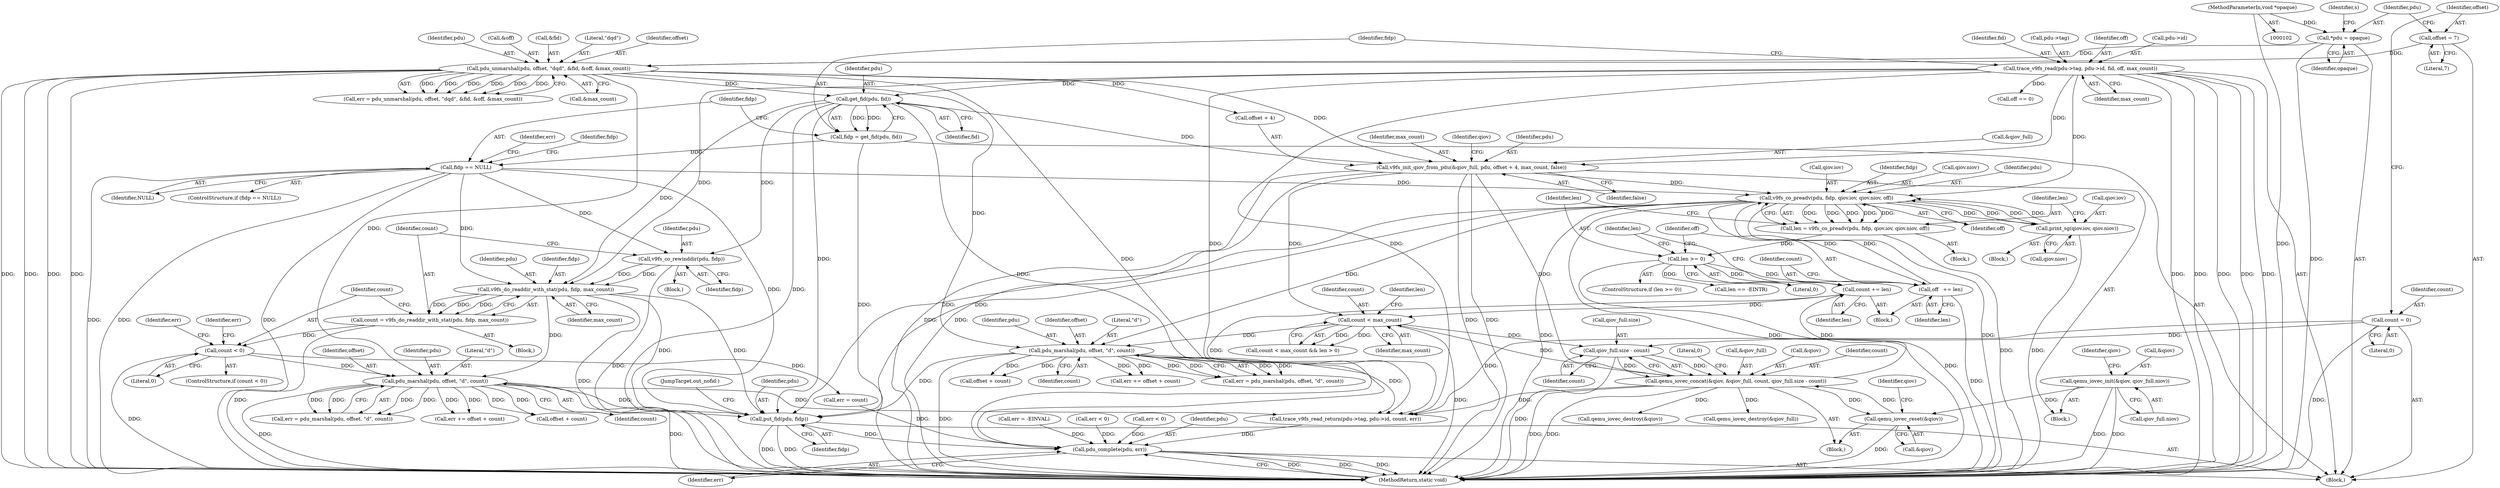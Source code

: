 digraph "0_qemu_e95c9a493a5a8d6f969e86c9f19f80ffe6587e19@pointer" {
"1000373" [label="(Call,put_fid(pdu, fidp))"];
"1000206" [label="(Call,pdu_marshal(pdu, offset, \"d\", count))"];
"1000191" [label="(Call,v9fs_do_readdir_with_stat(pdu, fidp, max_count))"];
"1000186" [label="(Call,v9fs_co_rewinddir(pdu, fidp))"];
"1000161" [label="(Call,get_fid(pdu, fid))"];
"1000133" [label="(Call,pdu_unmarshal(pdu, offset, \"dqd\", &fid, &off, &max_count))"];
"1000122" [label="(Call,*pdu = opaque)"];
"1000103" [label="(MethodParameterIn,void *opaque)"];
"1000116" [label="(Call,offset = 7)"];
"1000149" [label="(Call,trace_v9fs_read(pdu->tag, pdu->id, fid, off, max_count))"];
"1000165" [label="(Call,fidp == NULL)"];
"1000159" [label="(Call,fidp = get_fid(pdu, fid))"];
"1000196" [label="(Call,count < 0)"];
"1000189" [label="(Call,count = v9fs_do_readdir_with_stat(pdu, fidp, max_count))"];
"1000326" [label="(Call,pdu_marshal(pdu, offset, \"d\", count))"];
"1000278" [label="(Call,v9fs_co_preadv(pdu, fidp, qiov.iov, qiov.niov, off))"];
"1000233" [label="(Call,v9fs_init_qiov_from_pdu(&qiov_full, pdu, offset + 4, max_count, false))"];
"1000267" [label="(Call,print_sg(qiov.iov, qiov.niov))"];
"1000293" [label="(Call,off   += len)"];
"1000289" [label="(Call,len >= 0)"];
"1000276" [label="(Call,len = v9fs_co_preadv(pdu, fidp, qiov.iov, qiov.niov, off))"];
"1000318" [label="(Call,count < max_count)"];
"1000253" [label="(Call,qemu_iovec_concat(&qiov, &qiov_full, count, qiov_full.size - count))"];
"1000250" [label="(Call,qemu_iovec_reset(&qiov))"];
"1000242" [label="(Call,qemu_iovec_init(&qiov, qiov_full.niov))"];
"1000259" [label="(Call,qiov_full.size - count)"];
"1000112" [label="(Call,count = 0)"];
"1000296" [label="(Call,count += len)"];
"1000377" [label="(Call,pdu_complete(pdu, err))"];
"1000258" [label="(Identifier,count)"];
"1000251" [label="(Call,&qiov)"];
"1000170" [label="(Identifier,err)"];
"1000136" [label="(Literal,\"dqd\")"];
"1000139" [label="(Call,&off)"];
"1000192" [label="(Identifier,pdu)"];
"1000189" [label="(Call,count = v9fs_do_readdir_with_stat(pdu, fidp, max_count))"];
"1000249" [label="(Block,)"];
"1000260" [label="(Call,qiov_full.size)"];
"1000103" [label="(MethodParameterIn,void *opaque)"];
"1000298" [label="(Identifier,len)"];
"1000378" [label="(Identifier,pdu)"];
"1000290" [label="(Identifier,len)"];
"1000169" [label="(Call,err = -EINVAL)"];
"1000376" [label="(JumpTarget,out_nofid:)"];
"1000212" [label="(Call,err < 0)"];
"1000122" [label="(Call,*pdu = opaque)"];
"1000296" [label="(Call,count += len)"];
"1000326" [label="(Call,pdu_marshal(pdu, offset, \"d\", count))"];
"1000114" [label="(Literal,0)"];
"1000135" [label="(Identifier,offset)"];
"1000124" [label="(Identifier,opaque)"];
"1000263" [label="(Identifier,count)"];
"1000201" [label="(Identifier,err)"];
"1000163" [label="(Identifier,fid)"];
"1000164" [label="(ControlStructure,if (fidp == NULL))"];
"1000266" [label="(Block,)"];
"1000186" [label="(Call,v9fs_co_rewinddir(pdu, fidp))"];
"1000250" [label="(Call,qemu_iovec_reset(&qiov))"];
"1000380" [label="(MethodReturn,static void)"];
"1000162" [label="(Identifier,pdu)"];
"1000182" [label="(Call,off == 0)"];
"1000300" [label="(Call,len == -EINTR)"];
"1000209" [label="(Literal,\"d\")"];
"1000229" [label="(Block,)"];
"1000195" [label="(ControlStructure,if (count < 0))"];
"1000206" [label="(Call,pdu_marshal(pdu, offset, \"d\", count))"];
"1000319" [label="(Identifier,count)"];
"1000208" [label="(Identifier,offset)"];
"1000141" [label="(Call,&max_count)"];
"1000295" [label="(Identifier,len)"];
"1000134" [label="(Identifier,pdu)"];
"1000198" [label="(Literal,0)"];
"1000244" [label="(Identifier,qiov)"];
"1000252" [label="(Identifier,qiov)"];
"1000363" [label="(Call,trace_v9fs_read_return(pdu->tag, pdu->id, count, err))"];
"1000330" [label="(Identifier,count)"];
"1000291" [label="(Literal,0)"];
"1000116" [label="(Call,offset = 7)"];
"1000276" [label="(Call,len = v9fs_co_preadv(pdu, fidp, qiov.iov, qiov.niov, off))"];
"1000271" [label="(Call,qiov.niov)"];
"1000255" [label="(Identifier,qiov)"];
"1000322" [label="(Identifier,len)"];
"1000243" [label="(Call,&qiov)"];
"1000153" [label="(Call,pdu->id)"];
"1000149" [label="(Call,trace_v9fs_read(pdu->tag, pdu->id, fid, off, max_count))"];
"1000196" [label="(Call,count < 0)"];
"1000160" [label="(Identifier,fidp)"];
"1000185" [label="(Block,)"];
"1000280" [label="(Identifier,fidp)"];
"1000245" [label="(Call,qiov_full.niov)"];
"1000158" [label="(Identifier,max_count)"];
"1000293" [label="(Call,off   += len)"];
"1000166" [label="(Identifier,fidp)"];
"1000253" [label="(Call,qemu_iovec_concat(&qiov, &qiov_full, count, qiov_full.size - count))"];
"1000131" [label="(Call,err = pdu_unmarshal(pdu, offset, \"dqd\", &fid, &off, &max_count))"];
"1000191" [label="(Call,v9fs_do_readdir_with_stat(pdu, fidp, max_count))"];
"1000219" [label="(Call,offset + count)"];
"1000379" [label="(Identifier,err)"];
"1000375" [label="(Identifier,fidp)"];
"1000194" [label="(Identifier,max_count)"];
"1000137" [label="(Call,&fid)"];
"1000161" [label="(Call,get_fid(pdu, fid))"];
"1000317" [label="(Call,count < max_count && len > 0)"];
"1000177" [label="(Identifier,fidp)"];
"1000236" [label="(Identifier,pdu)"];
"1000117" [label="(Identifier,offset)"];
"1000159" [label="(Call,fidp = get_fid(pdu, fid))"];
"1000167" [label="(Identifier,NULL)"];
"1000190" [label="(Identifier,count)"];
"1000237" [label="(Call,offset + 4)"];
"1000113" [label="(Identifier,count)"];
"1000265" [label="(Literal,0)"];
"1000112" [label="(Call,count = 0)"];
"1000187" [label="(Identifier,pdu)"];
"1000278" [label="(Call,v9fs_co_preadv(pdu, fidp, qiov.iov, qiov.niov, off))"];
"1000127" [label="(Identifier,s)"];
"1000188" [label="(Identifier,fidp)"];
"1000204" [label="(Call,err = pdu_marshal(pdu, offset, \"d\", count))"];
"1000210" [label="(Identifier,count)"];
"1000328" [label="(Identifier,offset)"];
"1000256" [label="(Call,&qiov_full)"];
"1000118" [label="(Literal,7)"];
"1000156" [label="(Identifier,fid)"];
"1000289" [label="(Call,len >= 0)"];
"1000242" [label="(Call,qemu_iovec_init(&qiov, qiov_full.niov))"];
"1000294" [label="(Identifier,off)"];
"1000297" [label="(Identifier,count)"];
"1000234" [label="(Call,&qiov_full)"];
"1000292" [label="(Block,)"];
"1000287" [label="(Identifier,off)"];
"1000207" [label="(Identifier,pdu)"];
"1000150" [label="(Call,pdu->tag)"];
"1000157" [label="(Identifier,off)"];
"1000205" [label="(Identifier,err)"];
"1000343" [label="(Call,qemu_iovec_destroy(&qiov))"];
"1000284" [label="(Call,qiov.niov)"];
"1000324" [label="(Call,err = pdu_marshal(pdu, offset, \"d\", count))"];
"1000104" [label="(Block,)"];
"1000133" [label="(Call,pdu_unmarshal(pdu, offset, \"dqd\", &fid, &off, &max_count))"];
"1000339" [label="(Call,offset + count)"];
"1000233" [label="(Call,v9fs_init_qiov_from_pdu(&qiov_full, pdu, offset + 4, max_count, false))"];
"1000267" [label="(Call,print_sg(qiov.iov, qiov.niov))"];
"1000279" [label="(Identifier,pdu)"];
"1000320" [label="(Identifier,max_count)"];
"1000240" [label="(Identifier,max_count)"];
"1000288" [label="(ControlStructure,if (len >= 0))"];
"1000318" [label="(Call,count < max_count)"];
"1000217" [label="(Call,err += offset + count)"];
"1000144" [label="(Call,err < 0)"];
"1000268" [label="(Call,qiov.iov)"];
"1000275" [label="(Block,)"];
"1000346" [label="(Call,qemu_iovec_destroy(&qiov_full))"];
"1000197" [label="(Identifier,count)"];
"1000329" [label="(Literal,\"d\")"];
"1000259" [label="(Call,qiov_full.size - count)"];
"1000254" [label="(Call,&qiov)"];
"1000165" [label="(Call,fidp == NULL)"];
"1000277" [label="(Identifier,len)"];
"1000281" [label="(Call,qiov.iov)"];
"1000241" [label="(Identifier,false)"];
"1000200" [label="(Call,err = count)"];
"1000301" [label="(Identifier,len)"];
"1000377" [label="(Call,pdu_complete(pdu, err))"];
"1000337" [label="(Call,err += offset + count)"];
"1000374" [label="(Identifier,pdu)"];
"1000123" [label="(Identifier,pdu)"];
"1000373" [label="(Call,put_fid(pdu, fidp))"];
"1000180" [label="(Block,)"];
"1000193" [label="(Identifier,fidp)"];
"1000327" [label="(Identifier,pdu)"];
"1000373" -> "1000104"  [label="AST: "];
"1000373" -> "1000375"  [label="CFG: "];
"1000374" -> "1000373"  [label="AST: "];
"1000375" -> "1000373"  [label="AST: "];
"1000376" -> "1000373"  [label="CFG: "];
"1000373" -> "1000380"  [label="DDG: "];
"1000373" -> "1000380"  [label="DDG: "];
"1000206" -> "1000373"  [label="DDG: "];
"1000326" -> "1000373"  [label="DDG: "];
"1000161" -> "1000373"  [label="DDG: "];
"1000278" -> "1000373"  [label="DDG: "];
"1000278" -> "1000373"  [label="DDG: "];
"1000191" -> "1000373"  [label="DDG: "];
"1000191" -> "1000373"  [label="DDG: "];
"1000165" -> "1000373"  [label="DDG: "];
"1000373" -> "1000377"  [label="DDG: "];
"1000206" -> "1000204"  [label="AST: "];
"1000206" -> "1000210"  [label="CFG: "];
"1000207" -> "1000206"  [label="AST: "];
"1000208" -> "1000206"  [label="AST: "];
"1000209" -> "1000206"  [label="AST: "];
"1000210" -> "1000206"  [label="AST: "];
"1000204" -> "1000206"  [label="CFG: "];
"1000206" -> "1000380"  [label="DDG: "];
"1000206" -> "1000380"  [label="DDG: "];
"1000206" -> "1000204"  [label="DDG: "];
"1000206" -> "1000204"  [label="DDG: "];
"1000206" -> "1000204"  [label="DDG: "];
"1000206" -> "1000204"  [label="DDG: "];
"1000191" -> "1000206"  [label="DDG: "];
"1000133" -> "1000206"  [label="DDG: "];
"1000196" -> "1000206"  [label="DDG: "];
"1000206" -> "1000217"  [label="DDG: "];
"1000206" -> "1000217"  [label="DDG: "];
"1000206" -> "1000219"  [label="DDG: "];
"1000206" -> "1000219"  [label="DDG: "];
"1000206" -> "1000363"  [label="DDG: "];
"1000191" -> "1000189"  [label="AST: "];
"1000191" -> "1000194"  [label="CFG: "];
"1000192" -> "1000191"  [label="AST: "];
"1000193" -> "1000191"  [label="AST: "];
"1000194" -> "1000191"  [label="AST: "];
"1000189" -> "1000191"  [label="CFG: "];
"1000191" -> "1000380"  [label="DDG: "];
"1000191" -> "1000189"  [label="DDG: "];
"1000191" -> "1000189"  [label="DDG: "];
"1000191" -> "1000189"  [label="DDG: "];
"1000186" -> "1000191"  [label="DDG: "];
"1000186" -> "1000191"  [label="DDG: "];
"1000161" -> "1000191"  [label="DDG: "];
"1000165" -> "1000191"  [label="DDG: "];
"1000149" -> "1000191"  [label="DDG: "];
"1000186" -> "1000185"  [label="AST: "];
"1000186" -> "1000188"  [label="CFG: "];
"1000187" -> "1000186"  [label="AST: "];
"1000188" -> "1000186"  [label="AST: "];
"1000190" -> "1000186"  [label="CFG: "];
"1000186" -> "1000380"  [label="DDG: "];
"1000161" -> "1000186"  [label="DDG: "];
"1000165" -> "1000186"  [label="DDG: "];
"1000161" -> "1000159"  [label="AST: "];
"1000161" -> "1000163"  [label="CFG: "];
"1000162" -> "1000161"  [label="AST: "];
"1000163" -> "1000161"  [label="AST: "];
"1000159" -> "1000161"  [label="CFG: "];
"1000161" -> "1000380"  [label="DDG: "];
"1000161" -> "1000159"  [label="DDG: "];
"1000161" -> "1000159"  [label="DDG: "];
"1000133" -> "1000161"  [label="DDG: "];
"1000149" -> "1000161"  [label="DDG: "];
"1000161" -> "1000233"  [label="DDG: "];
"1000161" -> "1000377"  [label="DDG: "];
"1000133" -> "1000131"  [label="AST: "];
"1000133" -> "1000141"  [label="CFG: "];
"1000134" -> "1000133"  [label="AST: "];
"1000135" -> "1000133"  [label="AST: "];
"1000136" -> "1000133"  [label="AST: "];
"1000137" -> "1000133"  [label="AST: "];
"1000139" -> "1000133"  [label="AST: "];
"1000141" -> "1000133"  [label="AST: "];
"1000131" -> "1000133"  [label="CFG: "];
"1000133" -> "1000380"  [label="DDG: "];
"1000133" -> "1000380"  [label="DDG: "];
"1000133" -> "1000380"  [label="DDG: "];
"1000133" -> "1000380"  [label="DDG: "];
"1000133" -> "1000131"  [label="DDG: "];
"1000133" -> "1000131"  [label="DDG: "];
"1000133" -> "1000131"  [label="DDG: "];
"1000133" -> "1000131"  [label="DDG: "];
"1000133" -> "1000131"  [label="DDG: "];
"1000133" -> "1000131"  [label="DDG: "];
"1000122" -> "1000133"  [label="DDG: "];
"1000116" -> "1000133"  [label="DDG: "];
"1000133" -> "1000233"  [label="DDG: "];
"1000133" -> "1000237"  [label="DDG: "];
"1000133" -> "1000326"  [label="DDG: "];
"1000133" -> "1000377"  [label="DDG: "];
"1000122" -> "1000104"  [label="AST: "];
"1000122" -> "1000124"  [label="CFG: "];
"1000123" -> "1000122"  [label="AST: "];
"1000124" -> "1000122"  [label="AST: "];
"1000127" -> "1000122"  [label="CFG: "];
"1000122" -> "1000380"  [label="DDG: "];
"1000103" -> "1000122"  [label="DDG: "];
"1000103" -> "1000102"  [label="AST: "];
"1000103" -> "1000380"  [label="DDG: "];
"1000116" -> "1000104"  [label="AST: "];
"1000116" -> "1000118"  [label="CFG: "];
"1000117" -> "1000116"  [label="AST: "];
"1000118" -> "1000116"  [label="AST: "];
"1000123" -> "1000116"  [label="CFG: "];
"1000149" -> "1000104"  [label="AST: "];
"1000149" -> "1000158"  [label="CFG: "];
"1000150" -> "1000149"  [label="AST: "];
"1000153" -> "1000149"  [label="AST: "];
"1000156" -> "1000149"  [label="AST: "];
"1000157" -> "1000149"  [label="AST: "];
"1000158" -> "1000149"  [label="AST: "];
"1000160" -> "1000149"  [label="CFG: "];
"1000149" -> "1000380"  [label="DDG: "];
"1000149" -> "1000380"  [label="DDG: "];
"1000149" -> "1000380"  [label="DDG: "];
"1000149" -> "1000380"  [label="DDG: "];
"1000149" -> "1000380"  [label="DDG: "];
"1000149" -> "1000182"  [label="DDG: "];
"1000149" -> "1000233"  [label="DDG: "];
"1000149" -> "1000278"  [label="DDG: "];
"1000149" -> "1000363"  [label="DDG: "];
"1000149" -> "1000363"  [label="DDG: "];
"1000165" -> "1000164"  [label="AST: "];
"1000165" -> "1000167"  [label="CFG: "];
"1000166" -> "1000165"  [label="AST: "];
"1000167" -> "1000165"  [label="AST: "];
"1000170" -> "1000165"  [label="CFG: "];
"1000177" -> "1000165"  [label="CFG: "];
"1000165" -> "1000380"  [label="DDG: "];
"1000165" -> "1000380"  [label="DDG: "];
"1000165" -> "1000380"  [label="DDG: "];
"1000159" -> "1000165"  [label="DDG: "];
"1000165" -> "1000278"  [label="DDG: "];
"1000159" -> "1000104"  [label="AST: "];
"1000160" -> "1000159"  [label="AST: "];
"1000166" -> "1000159"  [label="CFG: "];
"1000159" -> "1000380"  [label="DDG: "];
"1000196" -> "1000195"  [label="AST: "];
"1000196" -> "1000198"  [label="CFG: "];
"1000197" -> "1000196"  [label="AST: "];
"1000198" -> "1000196"  [label="AST: "];
"1000201" -> "1000196"  [label="CFG: "];
"1000205" -> "1000196"  [label="CFG: "];
"1000196" -> "1000380"  [label="DDG: "];
"1000189" -> "1000196"  [label="DDG: "];
"1000196" -> "1000200"  [label="DDG: "];
"1000189" -> "1000180"  [label="AST: "];
"1000190" -> "1000189"  [label="AST: "];
"1000197" -> "1000189"  [label="CFG: "];
"1000189" -> "1000380"  [label="DDG: "];
"1000326" -> "1000324"  [label="AST: "];
"1000326" -> "1000330"  [label="CFG: "];
"1000327" -> "1000326"  [label="AST: "];
"1000328" -> "1000326"  [label="AST: "];
"1000329" -> "1000326"  [label="AST: "];
"1000330" -> "1000326"  [label="AST: "];
"1000324" -> "1000326"  [label="CFG: "];
"1000326" -> "1000380"  [label="DDG: "];
"1000326" -> "1000324"  [label="DDG: "];
"1000326" -> "1000324"  [label="DDG: "];
"1000326" -> "1000324"  [label="DDG: "];
"1000326" -> "1000324"  [label="DDG: "];
"1000278" -> "1000326"  [label="DDG: "];
"1000318" -> "1000326"  [label="DDG: "];
"1000326" -> "1000337"  [label="DDG: "];
"1000326" -> "1000337"  [label="DDG: "];
"1000326" -> "1000339"  [label="DDG: "];
"1000326" -> "1000339"  [label="DDG: "];
"1000326" -> "1000363"  [label="DDG: "];
"1000278" -> "1000276"  [label="AST: "];
"1000278" -> "1000287"  [label="CFG: "];
"1000279" -> "1000278"  [label="AST: "];
"1000280" -> "1000278"  [label="AST: "];
"1000281" -> "1000278"  [label="AST: "];
"1000284" -> "1000278"  [label="AST: "];
"1000287" -> "1000278"  [label="AST: "];
"1000276" -> "1000278"  [label="CFG: "];
"1000278" -> "1000380"  [label="DDG: "];
"1000278" -> "1000380"  [label="DDG: "];
"1000278" -> "1000380"  [label="DDG: "];
"1000278" -> "1000267"  [label="DDG: "];
"1000278" -> "1000267"  [label="DDG: "];
"1000278" -> "1000276"  [label="DDG: "];
"1000278" -> "1000276"  [label="DDG: "];
"1000278" -> "1000276"  [label="DDG: "];
"1000278" -> "1000276"  [label="DDG: "];
"1000278" -> "1000276"  [label="DDG: "];
"1000233" -> "1000278"  [label="DDG: "];
"1000267" -> "1000278"  [label="DDG: "];
"1000267" -> "1000278"  [label="DDG: "];
"1000293" -> "1000278"  [label="DDG: "];
"1000278" -> "1000293"  [label="DDG: "];
"1000233" -> "1000229"  [label="AST: "];
"1000233" -> "1000241"  [label="CFG: "];
"1000234" -> "1000233"  [label="AST: "];
"1000236" -> "1000233"  [label="AST: "];
"1000237" -> "1000233"  [label="AST: "];
"1000240" -> "1000233"  [label="AST: "];
"1000241" -> "1000233"  [label="AST: "];
"1000244" -> "1000233"  [label="CFG: "];
"1000233" -> "1000380"  [label="DDG: "];
"1000233" -> "1000380"  [label="DDG: "];
"1000233" -> "1000380"  [label="DDG: "];
"1000233" -> "1000380"  [label="DDG: "];
"1000233" -> "1000253"  [label="DDG: "];
"1000233" -> "1000318"  [label="DDG: "];
"1000267" -> "1000266"  [label="AST: "];
"1000267" -> "1000271"  [label="CFG: "];
"1000268" -> "1000267"  [label="AST: "];
"1000271" -> "1000267"  [label="AST: "];
"1000277" -> "1000267"  [label="CFG: "];
"1000267" -> "1000380"  [label="DDG: "];
"1000293" -> "1000292"  [label="AST: "];
"1000293" -> "1000295"  [label="CFG: "];
"1000294" -> "1000293"  [label="AST: "];
"1000295" -> "1000293"  [label="AST: "];
"1000297" -> "1000293"  [label="CFG: "];
"1000293" -> "1000380"  [label="DDG: "];
"1000289" -> "1000293"  [label="DDG: "];
"1000289" -> "1000288"  [label="AST: "];
"1000289" -> "1000291"  [label="CFG: "];
"1000290" -> "1000289"  [label="AST: "];
"1000291" -> "1000289"  [label="AST: "];
"1000301" -> "1000289"  [label="CFG: "];
"1000294" -> "1000289"  [label="CFG: "];
"1000289" -> "1000380"  [label="DDG: "];
"1000276" -> "1000289"  [label="DDG: "];
"1000289" -> "1000296"  [label="DDG: "];
"1000289" -> "1000300"  [label="DDG: "];
"1000276" -> "1000275"  [label="AST: "];
"1000277" -> "1000276"  [label="AST: "];
"1000290" -> "1000276"  [label="CFG: "];
"1000276" -> "1000380"  [label="DDG: "];
"1000318" -> "1000317"  [label="AST: "];
"1000318" -> "1000320"  [label="CFG: "];
"1000319" -> "1000318"  [label="AST: "];
"1000320" -> "1000318"  [label="AST: "];
"1000322" -> "1000318"  [label="CFG: "];
"1000317" -> "1000318"  [label="CFG: "];
"1000318" -> "1000380"  [label="DDG: "];
"1000318" -> "1000259"  [label="DDG: "];
"1000318" -> "1000317"  [label="DDG: "];
"1000318" -> "1000317"  [label="DDG: "];
"1000253" -> "1000318"  [label="DDG: "];
"1000296" -> "1000318"  [label="DDG: "];
"1000253" -> "1000249"  [label="AST: "];
"1000253" -> "1000259"  [label="CFG: "];
"1000254" -> "1000253"  [label="AST: "];
"1000256" -> "1000253"  [label="AST: "];
"1000258" -> "1000253"  [label="AST: "];
"1000259" -> "1000253"  [label="AST: "];
"1000265" -> "1000253"  [label="CFG: "];
"1000253" -> "1000380"  [label="DDG: "];
"1000253" -> "1000380"  [label="DDG: "];
"1000253" -> "1000250"  [label="DDG: "];
"1000250" -> "1000253"  [label="DDG: "];
"1000259" -> "1000253"  [label="DDG: "];
"1000259" -> "1000253"  [label="DDG: "];
"1000253" -> "1000296"  [label="DDG: "];
"1000253" -> "1000343"  [label="DDG: "];
"1000253" -> "1000346"  [label="DDG: "];
"1000253" -> "1000363"  [label="DDG: "];
"1000250" -> "1000249"  [label="AST: "];
"1000250" -> "1000251"  [label="CFG: "];
"1000251" -> "1000250"  [label="AST: "];
"1000255" -> "1000250"  [label="CFG: "];
"1000250" -> "1000380"  [label="DDG: "];
"1000242" -> "1000250"  [label="DDG: "];
"1000242" -> "1000229"  [label="AST: "];
"1000242" -> "1000245"  [label="CFG: "];
"1000243" -> "1000242"  [label="AST: "];
"1000245" -> "1000242"  [label="AST: "];
"1000252" -> "1000242"  [label="CFG: "];
"1000242" -> "1000380"  [label="DDG: "];
"1000242" -> "1000380"  [label="DDG: "];
"1000259" -> "1000263"  [label="CFG: "];
"1000260" -> "1000259"  [label="AST: "];
"1000263" -> "1000259"  [label="AST: "];
"1000259" -> "1000380"  [label="DDG: "];
"1000112" -> "1000259"  [label="DDG: "];
"1000112" -> "1000104"  [label="AST: "];
"1000112" -> "1000114"  [label="CFG: "];
"1000113" -> "1000112"  [label="AST: "];
"1000114" -> "1000112"  [label="AST: "];
"1000117" -> "1000112"  [label="CFG: "];
"1000112" -> "1000380"  [label="DDG: "];
"1000112" -> "1000363"  [label="DDG: "];
"1000296" -> "1000292"  [label="AST: "];
"1000296" -> "1000298"  [label="CFG: "];
"1000297" -> "1000296"  [label="AST: "];
"1000298" -> "1000296"  [label="AST: "];
"1000301" -> "1000296"  [label="CFG: "];
"1000296" -> "1000363"  [label="DDG: "];
"1000377" -> "1000104"  [label="AST: "];
"1000377" -> "1000379"  [label="CFG: "];
"1000378" -> "1000377"  [label="AST: "];
"1000379" -> "1000377"  [label="AST: "];
"1000380" -> "1000377"  [label="CFG: "];
"1000377" -> "1000380"  [label="DDG: "];
"1000377" -> "1000380"  [label="DDG: "];
"1000377" -> "1000380"  [label="DDG: "];
"1000200" -> "1000377"  [label="DDG: "];
"1000212" -> "1000377"  [label="DDG: "];
"1000144" -> "1000377"  [label="DDG: "];
"1000169" -> "1000377"  [label="DDG: "];
"1000363" -> "1000377"  [label="DDG: "];
}
